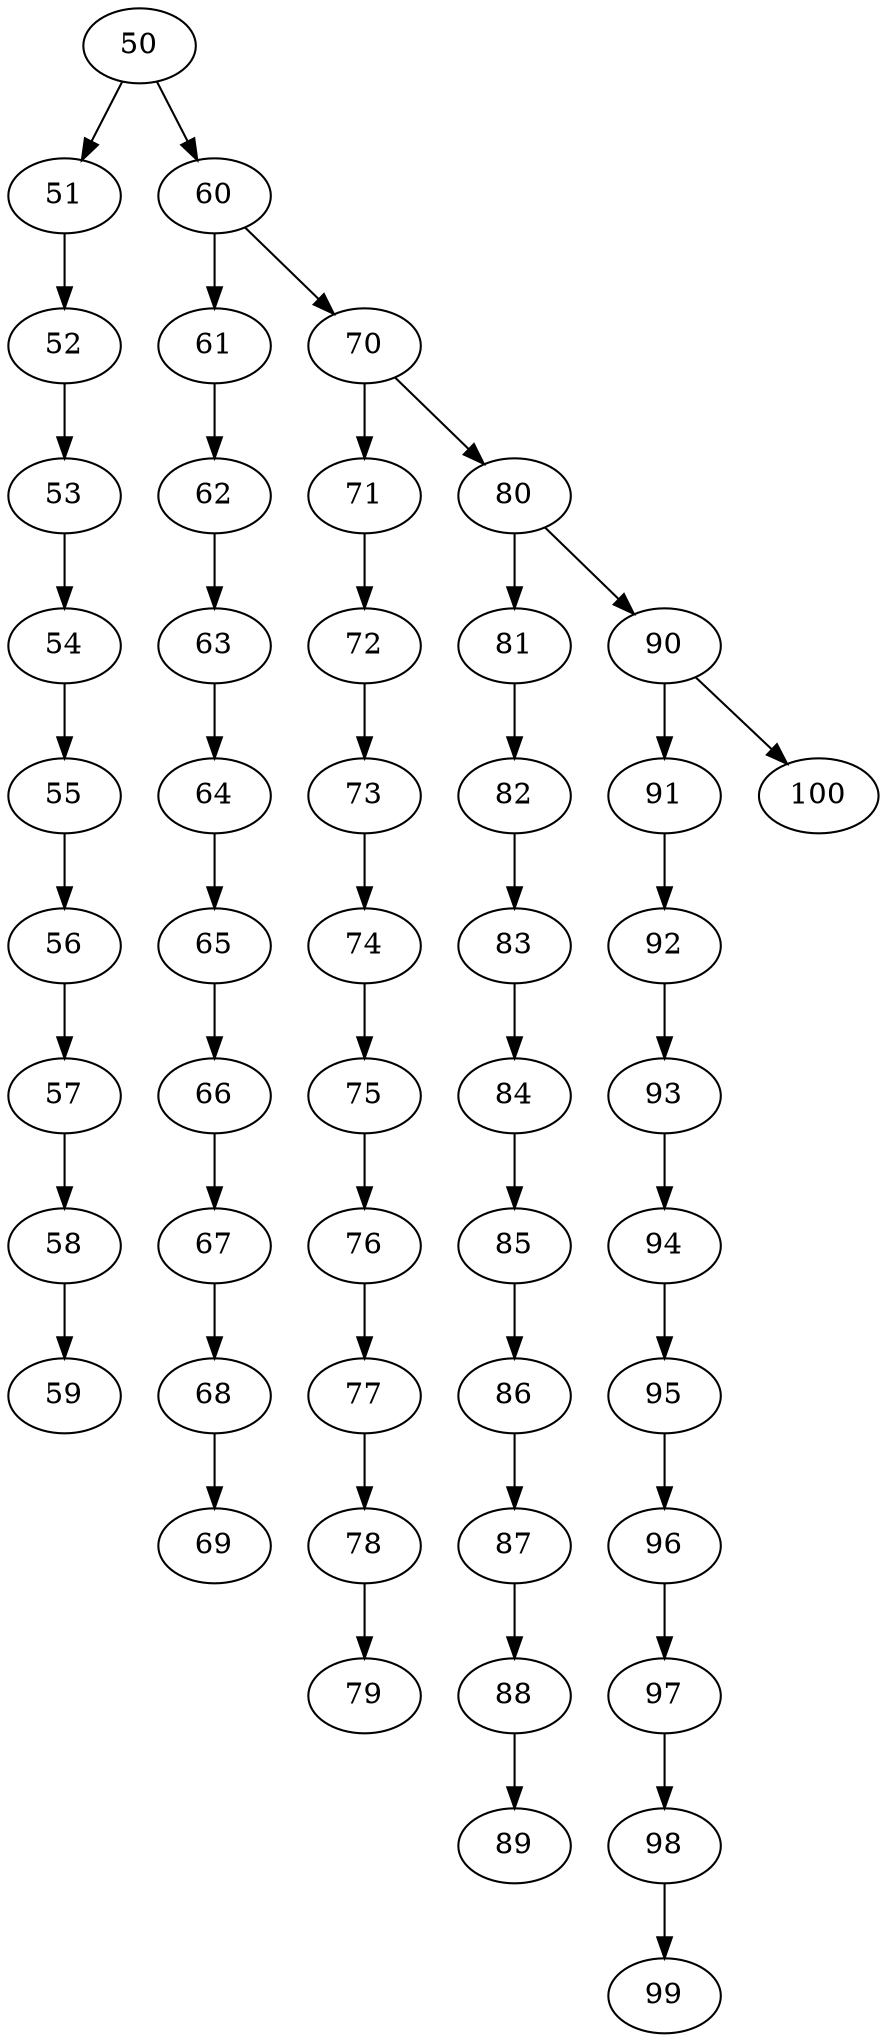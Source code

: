 digraph G {
	50 -> 51;
	50 -> 60;
	51 -> 52;
	60 -> 61;
	60 -> 70;
	52 -> 53;
	61 -> 62;
	70 -> 71;
	70 -> 80;
	53 -> 54;
	62 -> 63;
	71 -> 72;
	80 -> 81;
	80 -> 90;
	54 -> 55;
	63 -> 64;
	72 -> 73;
	81 -> 82;
	90 -> 91;
	90 -> 100;
	55 -> 56;
	64 -> 65;
	73 -> 74;
	82 -> 83;
	91 -> 92;
	56 -> 57;
	65 -> 66;
	74 -> 75;
	83 -> 84;
	92 -> 93;
	57 -> 58;
	66 -> 67;
	75 -> 76;
	84 -> 85;
	93 -> 94;
	58 -> 59;
	67 -> 68;
	76 -> 77;
	85 -> 86;
	94 -> 95;
	68 -> 69;
	77 -> 78;
	86 -> 87;
	95 -> 96;
	78 -> 79;
	87 -> 88;
	96 -> 97;
	88 -> 89;
	97 -> 98;
	98 -> 99;
}